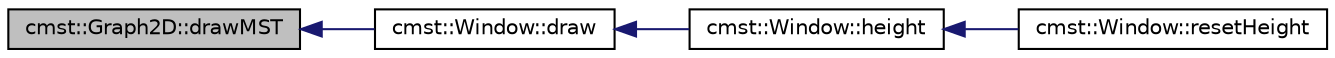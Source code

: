 digraph "cmst::Graph2D::drawMST"
{
  edge [fontname="Helvetica",fontsize="10",labelfontname="Helvetica",labelfontsize="10"];
  node [fontname="Helvetica",fontsize="10",shape=record];
  rankdir="LR";
  Node1 [label="cmst::Graph2D::drawMST",height=0.2,width=0.4,color="black", fillcolor="grey75", style="filled", fontcolor="black"];
  Node1 -> Node2 [dir="back",color="midnightblue",fontsize="10",style="solid"];
  Node2 [label="cmst::Window::draw",height=0.2,width=0.4,color="black", fillcolor="white", style="filled",URL="$classcmst_1_1_window.html#a1d78ef796691e87ed3b4978f373c9890"];
  Node2 -> Node3 [dir="back",color="midnightblue",fontsize="10",style="solid"];
  Node3 [label="cmst::Window::height",height=0.2,width=0.4,color="black", fillcolor="white", style="filled",URL="$classcmst_1_1_window.html#a6fc02b2afee52c0f71b6a3bd39c9210f"];
  Node3 -> Node4 [dir="back",color="midnightblue",fontsize="10",style="solid"];
  Node4 [label="cmst::Window::resetHeight",height=0.2,width=0.4,color="black", fillcolor="white", style="filled",URL="$classcmst_1_1_window.html#a8c4d7788d1932e73397c20b7a9639d69",tooltip="Record the height of current GLUT window. "];
}
